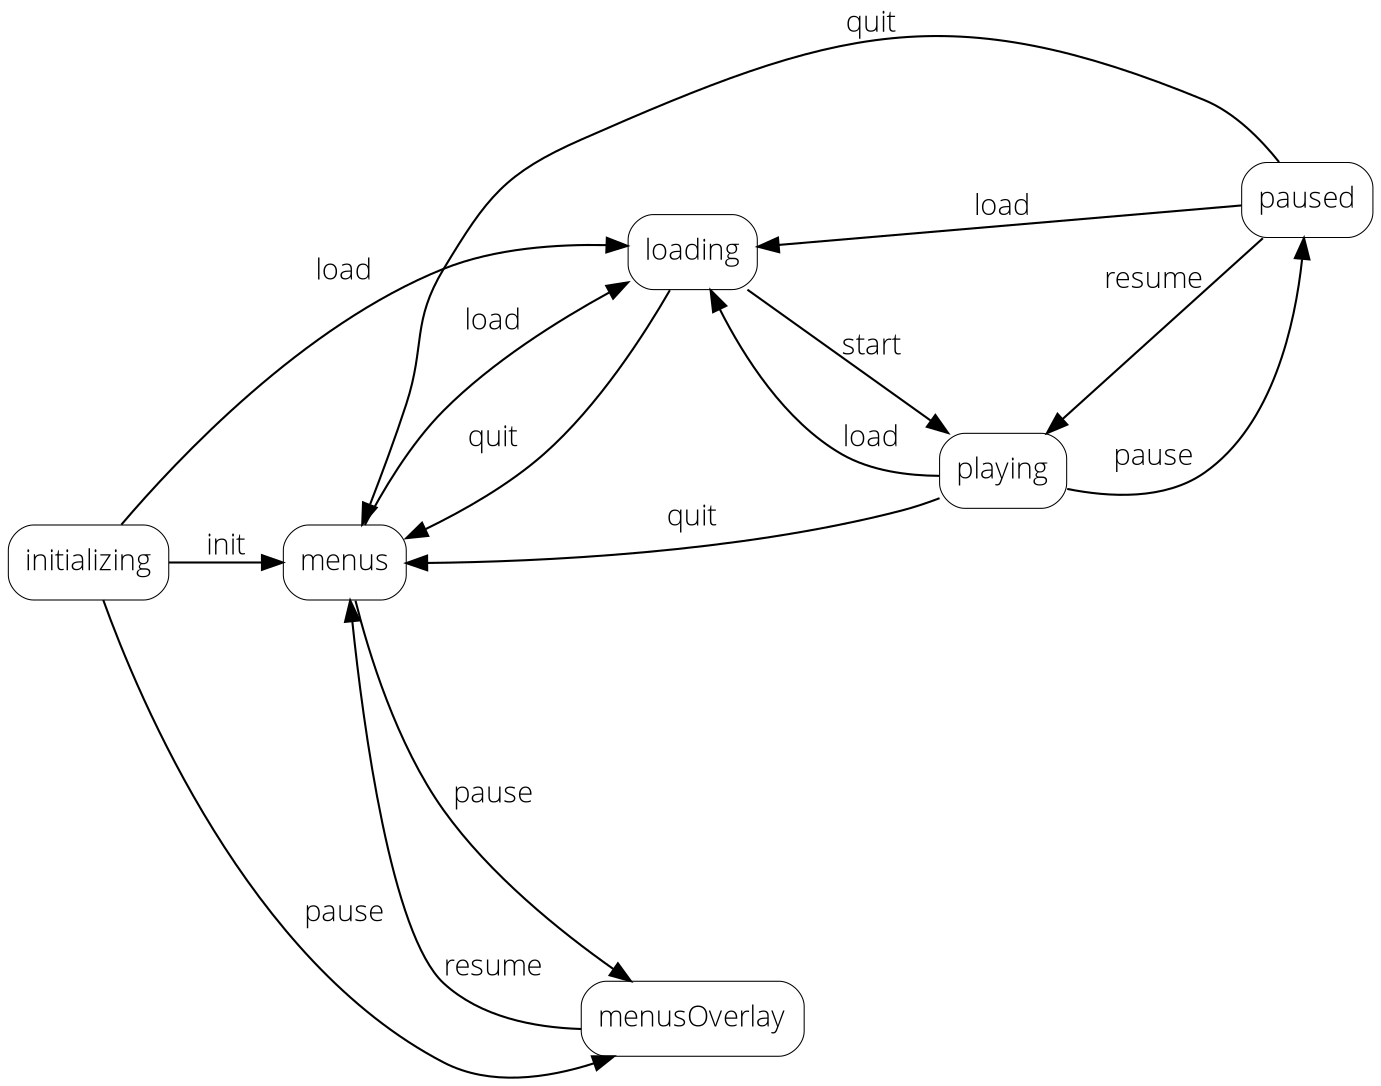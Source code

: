 digraph {
  // use $ dot -Tpng -o app-fsm.png app-fsm.dot
  // or  $ dot -Tpng -o app-fsm.png app-fsm.dot && open app-fsm.png
  rankdir=LR;
  nodesep=1;
  fontsize = 14;
  node[fontname = "Open Sans Light"];
  edge[fontname = "Open Sans Light"];
  node[shape=rect, style=rounded];
  node[penwidth = 0.5];
  // edge[color="#808080"];

  // States:
  initializing
  menus
  menusOverlay
  loading
  playing
  paused

  // Transitions
  initializing -> menus [label=init]
  initializing -> menusOverlay [label=pause]
  initializing -> loading [label=load]
  menus -> loading [label=load]
  menus -> menusOverlay [label=pause]
  menusOverlay -> menus [label=resume]
  loading -> playing [label=start]
  loading -> menus [label=quit]
  playing -> paused [label=pause]
  playing -> menus [label=quit]
  playing -> loading [label=load]
  paused -> playing [label=resume]
  paused -> menus [label=quit]
  paused -> loading [label=load]
}
